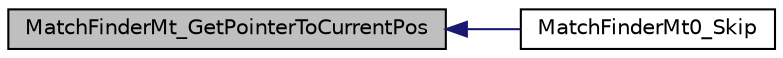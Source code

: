 digraph G
{
  edge [fontname="Helvetica",fontsize="10",labelfontname="Helvetica",labelfontsize="10"];
  node [fontname="Helvetica",fontsize="10",shape=record];
  rankdir="LR";
  Node1 [label="MatchFinderMt_GetPointerToCurrentPos",height=0.2,width=0.4,color="black", fillcolor="grey75", style="filled" fontcolor="black"];
  Node1 -> Node2 [dir="back",color="midnightblue",fontsize="10",style="solid",fontname="Helvetica"];
  Node2 [label="MatchFinderMt0_Skip",height=0.2,width=0.4,color="black", fillcolor="white", style="filled",URL="$_lz_find_mt_8c.html#ac932447b93b0a088c230a8b0f3c799f6"];
}
